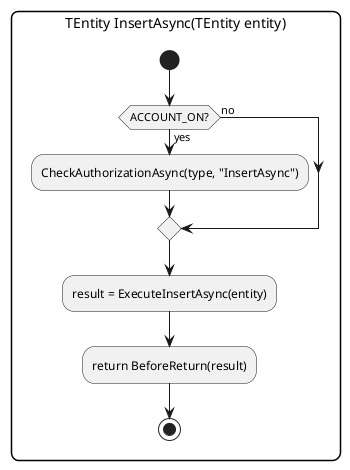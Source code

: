 @startuml InsertAsync
skinparam {
    monoChrome false
    rectangleRoundCorner 15
    rectangleBackgroundColor #smokewithe
}

rectangle "TEntity InsertAsync(TEntity entity)" { 
    start
    if (ACCOUNT_ON?) then (yes)
        :CheckAuthorizationAsync(type, "InsertAsync");
    else (no)
    endif
    :result = ExecuteInsertAsync(entity);
    :return BeforeReturn(result);
    stop
}
@enduml
